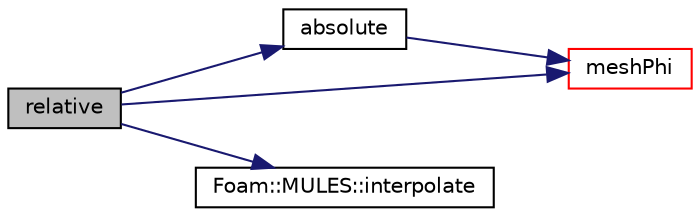 digraph "relative"
{
  bgcolor="transparent";
  edge [fontname="Helvetica",fontsize="10",labelfontname="Helvetica",labelfontsize="10"];
  node [fontname="Helvetica",fontsize="10",shape=record];
  rankdir="LR";
  Node1 [label="relative",height=0.2,width=0.4,color="black", fillcolor="grey75", style="filled", fontcolor="black"];
  Node1 -> Node2 [color="midnightblue",fontsize="10",style="solid",fontname="Helvetica"];
  Node2 [label="absolute",height=0.2,width=0.4,color="black",URL="$a10944.html#ad0e401d18e49e4db619881bf6671d8bf",tooltip="Return the given relative flux in absolute form. "];
  Node2 -> Node3 [color="midnightblue",fontsize="10",style="solid",fontname="Helvetica"];
  Node3 [label="meshPhi",height=0.2,width=0.4,color="red",URL="$a10944.html#a4de91c07f95262e698d486b45f6c2fe6"];
  Node1 -> Node4 [color="midnightblue",fontsize="10",style="solid",fontname="Helvetica"];
  Node4 [label="Foam::MULES::interpolate",height=0.2,width=0.4,color="black",URL="$a10968.html#a4d62f21551985d814104861e7c1d9b4f"];
  Node1 -> Node3 [color="midnightblue",fontsize="10",style="solid",fontname="Helvetica"];
}
